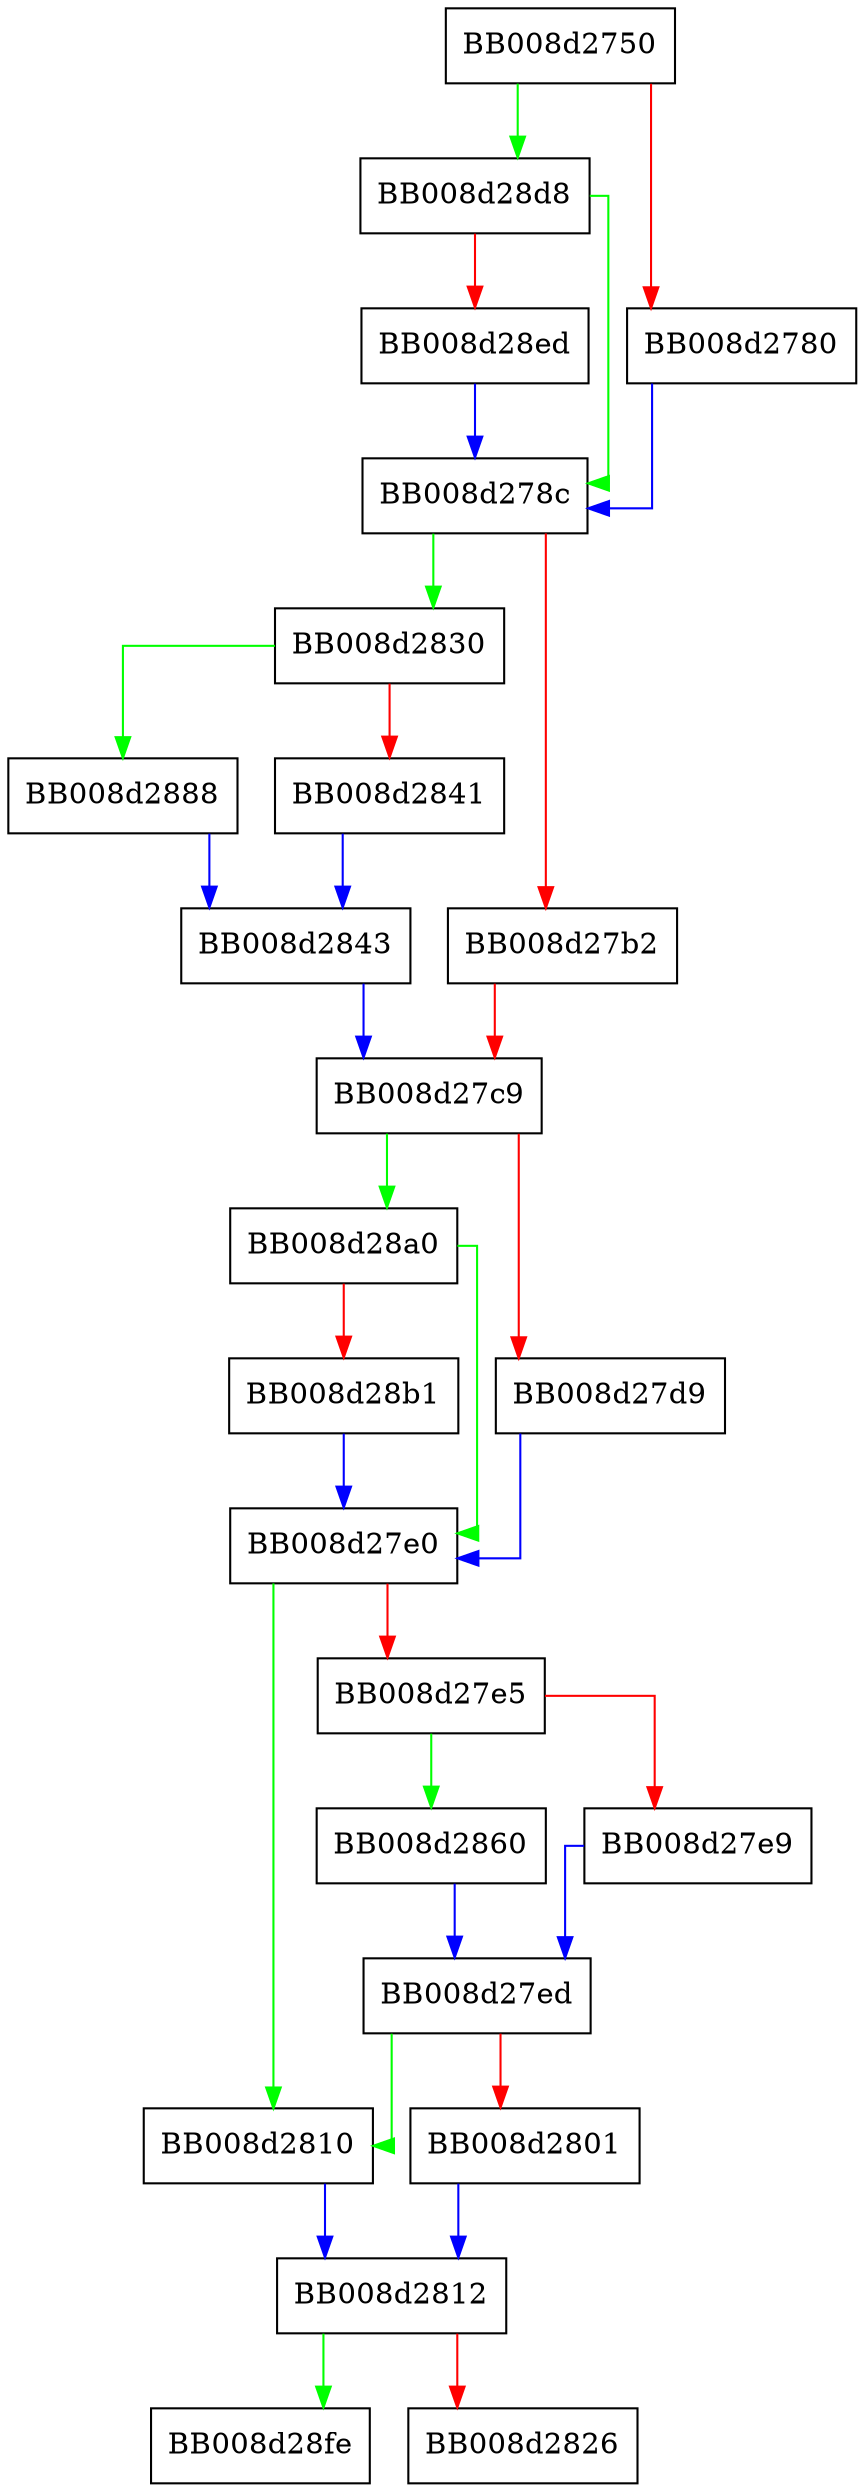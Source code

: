 digraph __tz_convert {
  node [shape="box"];
  graph [splines=ortho];
  BB008d2750 -> BB008d28d8 [color="green"];
  BB008d2750 -> BB008d2780 [color="red"];
  BB008d2780 -> BB008d278c [color="blue"];
  BB008d278c -> BB008d2830 [color="green"];
  BB008d278c -> BB008d27b2 [color="red"];
  BB008d27b2 -> BB008d27c9 [color="red"];
  BB008d27c9 -> BB008d28a0 [color="green"];
  BB008d27c9 -> BB008d27d9 [color="red"];
  BB008d27d9 -> BB008d27e0 [color="blue"];
  BB008d27e0 -> BB008d2810 [color="green"];
  BB008d27e0 -> BB008d27e5 [color="red"];
  BB008d27e5 -> BB008d2860 [color="green"];
  BB008d27e5 -> BB008d27e9 [color="red"];
  BB008d27e9 -> BB008d27ed [color="blue"];
  BB008d27ed -> BB008d2810 [color="green"];
  BB008d27ed -> BB008d2801 [color="red"];
  BB008d2801 -> BB008d2812 [color="blue"];
  BB008d2810 -> BB008d2812 [color="blue"];
  BB008d2812 -> BB008d28fe [color="green"];
  BB008d2812 -> BB008d2826 [color="red"];
  BB008d2830 -> BB008d2888 [color="green"];
  BB008d2830 -> BB008d2841 [color="red"];
  BB008d2841 -> BB008d2843 [color="blue"];
  BB008d2843 -> BB008d27c9 [color="blue"];
  BB008d2860 -> BB008d27ed [color="blue"];
  BB008d2888 -> BB008d2843 [color="blue"];
  BB008d28a0 -> BB008d27e0 [color="green"];
  BB008d28a0 -> BB008d28b1 [color="red"];
  BB008d28b1 -> BB008d27e0 [color="blue"];
  BB008d28d8 -> BB008d278c [color="green"];
  BB008d28d8 -> BB008d28ed [color="red"];
  BB008d28ed -> BB008d278c [color="blue"];
}